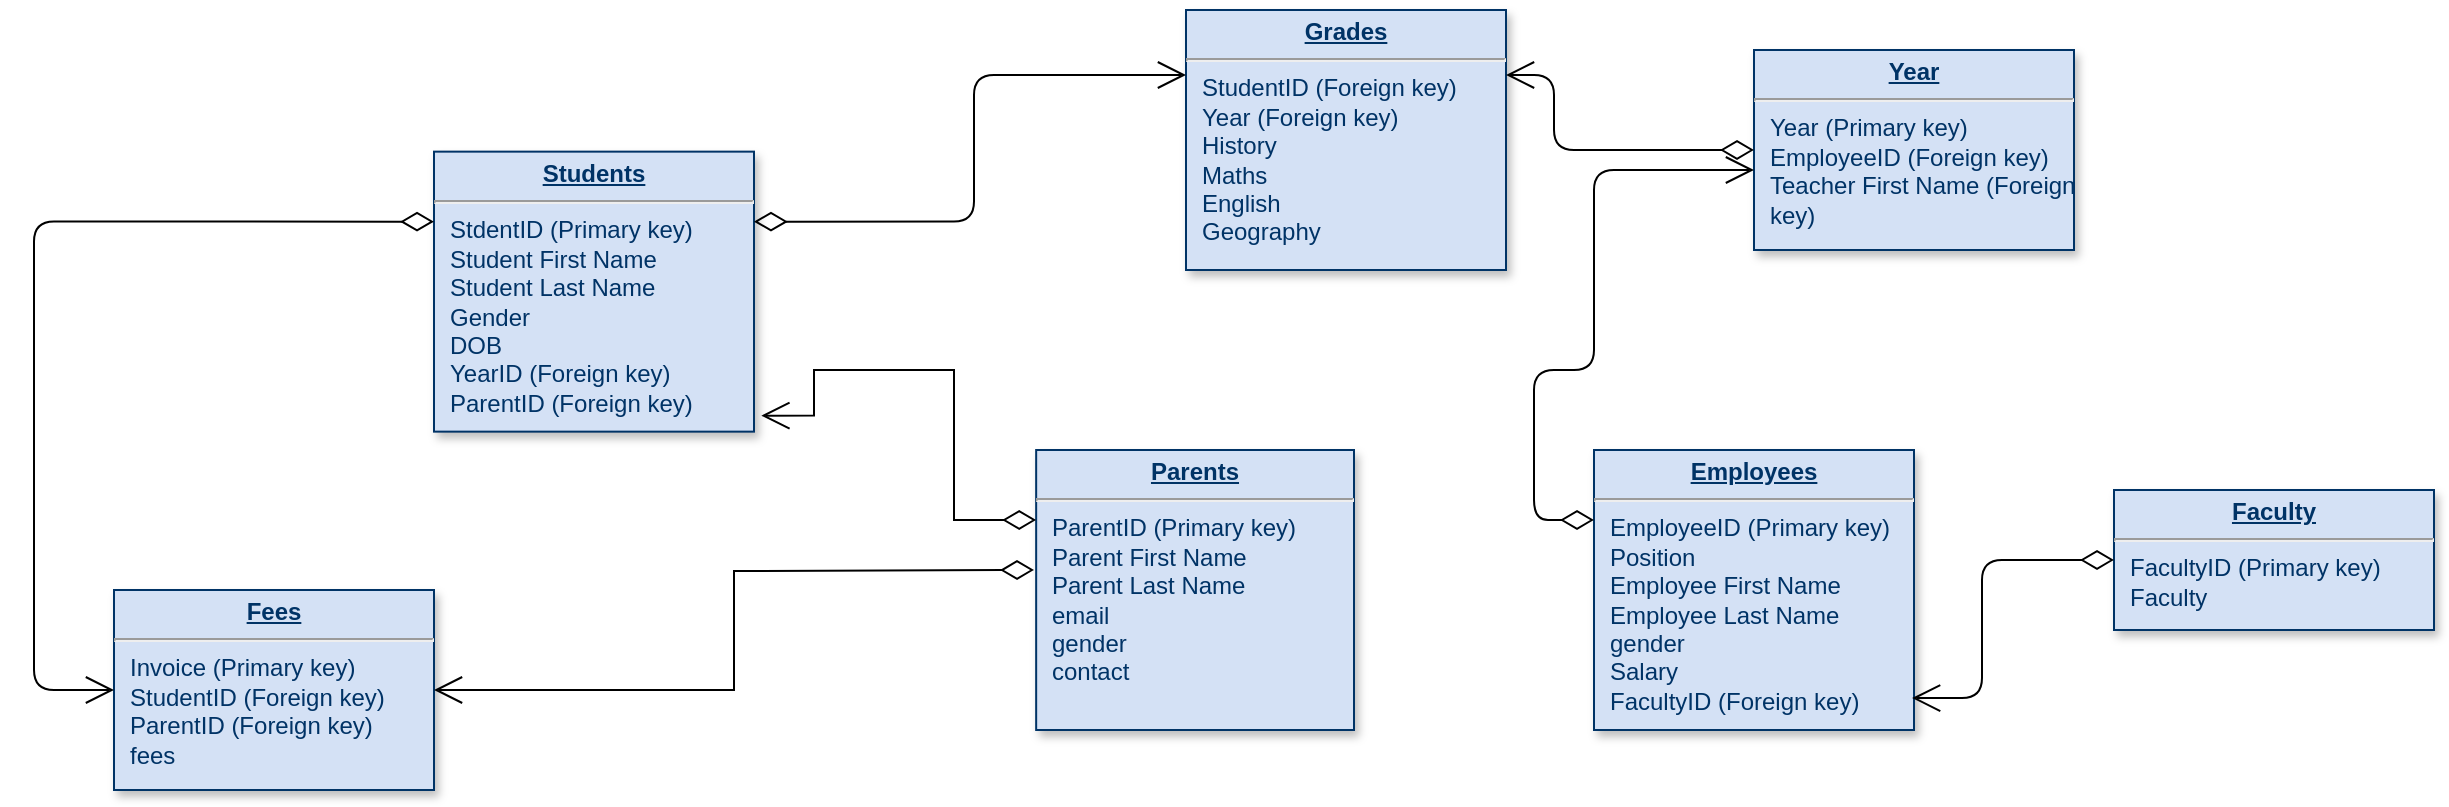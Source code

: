 <mxfile version="24.2.1" type="device">
  <diagram name="Page-1" id="efa7a0a1-bf9b-a30e-e6df-94a7791c09e9">
    <mxGraphModel dx="1754" dy="857" grid="1" gridSize="10" guides="1" tooltips="1" connect="1" arrows="1" fold="1" page="1" pageScale="1" pageWidth="826" pageHeight="1169" background="none" math="0" shadow="0">
      <root>
        <mxCell id="0" />
        <mxCell id="1" parent="0" />
        <mxCell id="19" value="&lt;p style=&quot;margin: 0px; margin-top: 4px; text-align: center; text-decoration: underline;&quot;&gt;&lt;b&gt;Students&lt;/b&gt;&lt;/p&gt;&lt;hr&gt;&lt;p style=&quot;margin: 0px; margin-left: 8px;&quot;&gt;StdentID (Primary key)&lt;/p&gt;&lt;p style=&quot;margin: 0px; margin-left: 8px;&quot;&gt;Student First Name&lt;/p&gt;&lt;p style=&quot;margin: 0px; margin-left: 8px;&quot;&gt;Student Last Name&lt;/p&gt;&lt;p style=&quot;margin: 0px; margin-left: 8px;&quot;&gt;Gender&lt;/p&gt;&lt;p style=&quot;margin: 0px; margin-left: 8px;&quot;&gt;DOB&lt;/p&gt;&lt;p style=&quot;margin: 0px; margin-left: 8px;&quot;&gt;YearID (Foreign key)&lt;/p&gt;&lt;p style=&quot;margin: 0px; margin-left: 8px;&quot;&gt;ParentID (Foreign key)&lt;/p&gt;&lt;p style=&quot;margin: 0px; margin-left: 8px;&quot;&gt;&lt;br&gt;&lt;/p&gt;" style="verticalAlign=top;align=left;overflow=fill;fontSize=12;fontFamily=Helvetica;html=1;strokeColor=#003366;shadow=1;fillColor=#D4E1F5;fontColor=#003366" parent="1" vertex="1">
          <mxGeometry x="420" y="459.82" width="160" height="140" as="geometry" />
        </mxCell>
        <mxCell id="20" value="&lt;p style=&quot;margin: 0px; margin-top: 4px; text-align: center; text-decoration: underline;&quot;&gt;&lt;b&gt;Fees&lt;/b&gt;&lt;/p&gt;&lt;hr&gt;&lt;p style=&quot;margin: 0px; margin-left: 8px;&quot;&gt;Invoice (Primary key)&lt;/p&gt;&lt;p style=&quot;margin: 0px; margin-left: 8px;&quot;&gt;StudentID (Foreign key)&lt;/p&gt;&lt;p style=&quot;margin: 0px; margin-left: 8px;&quot;&gt;ParentID (Foreign key)&lt;/p&gt;&lt;p style=&quot;margin: 0px; margin-left: 8px;&quot;&gt;fees&lt;/p&gt;" style="verticalAlign=top;align=left;overflow=fill;fontSize=12;fontFamily=Helvetica;html=1;strokeColor=#003366;shadow=1;fillColor=#D4E1F5;fontColor=#003366" parent="1" vertex="1">
          <mxGeometry x="260" y="679" width="160" height="100" as="geometry" />
        </mxCell>
        <mxCell id="22" value="&lt;p style=&quot;margin: 0px; margin-top: 4px; text-align: center; text-decoration: underline;&quot;&gt;&lt;b&gt;Employees&lt;/b&gt;&lt;/p&gt;&lt;hr&gt;&lt;p style=&quot;margin: 0px; margin-left: 8px;&quot;&gt;EmployeeID (Primary key)&lt;/p&gt;&lt;p style=&quot;margin: 0px; margin-left: 8px;&quot;&gt;Position&lt;/p&gt;&lt;p style=&quot;margin: 0px; margin-left: 8px;&quot;&gt;Employee First Name&lt;/p&gt;&lt;p style=&quot;margin: 0px; margin-left: 8px;&quot;&gt;Employee Last Name&lt;/p&gt;&lt;p style=&quot;margin: 0px; margin-left: 8px;&quot;&gt;gender&lt;/p&gt;&lt;p style=&quot;margin: 0px; margin-left: 8px;&quot;&gt;Salary&lt;/p&gt;&lt;p style=&quot;margin: 0px; margin-left: 8px;&quot;&gt;FacultyID (Foreign key)&lt;/p&gt;" style="verticalAlign=top;align=left;overflow=fill;fontSize=12;fontFamily=Helvetica;html=1;strokeColor=#003366;shadow=1;fillColor=#D4E1F5;fontColor=#003366" parent="1" vertex="1">
          <mxGeometry x="1000" y="609" width="160" height="140" as="geometry" />
        </mxCell>
        <mxCell id="23" value="&lt;p style=&quot;margin: 0px; margin-top: 4px; text-align: center; text-decoration: underline;&quot;&gt;&lt;b&gt;Parents&lt;/b&gt;&lt;/p&gt;&lt;hr&gt;&lt;p style=&quot;margin: 0px; margin-left: 8px;&quot;&gt;ParentID (Primary key)&lt;/p&gt;&lt;p style=&quot;margin: 0px; margin-left: 8px;&quot;&gt;Parent First Name&lt;/p&gt;&lt;p style=&quot;margin: 0px; margin-left: 8px;&quot;&gt;Parent Last Name&lt;/p&gt;&lt;p style=&quot;margin: 0px; margin-left: 8px;&quot;&gt;email&lt;/p&gt;&lt;p style=&quot;margin: 0px; margin-left: 8px;&quot;&gt;gender&lt;/p&gt;&lt;p style=&quot;margin: 0px; margin-left: 8px;&quot;&gt;contact&lt;/p&gt;" style="verticalAlign=top;align=left;overflow=fill;fontSize=12;fontFamily=Helvetica;html=1;strokeColor=#003366;shadow=1;fillColor=#D4E1F5;fontColor=#003366" parent="1" vertex="1">
          <mxGeometry x="721.08" y="609" width="158.92" height="140" as="geometry" />
        </mxCell>
        <mxCell id="24" value="&lt;p style=&quot;margin: 0px; margin-top: 4px; text-align: center; text-decoration: underline;&quot;&gt;&lt;b&gt;Faculty&lt;/b&gt;&lt;/p&gt;&lt;hr&gt;&lt;p style=&quot;margin: 0px; margin-left: 8px;&quot;&gt;FacultyID (Primary key)&lt;/p&gt;&lt;p style=&quot;margin: 0px; margin-left: 8px;&quot;&gt;Faculty&lt;/p&gt;" style="verticalAlign=top;align=left;overflow=fill;fontSize=12;fontFamily=Helvetica;html=1;strokeColor=#003366;shadow=1;fillColor=#D4E1F5;fontColor=#003366" parent="1" vertex="1">
          <mxGeometry x="1260" y="629" width="160" height="70" as="geometry" />
        </mxCell>
        <mxCell id="27" value="&lt;p style=&quot;margin: 0px; margin-top: 4px; text-align: center; text-decoration: underline;&quot;&gt;&lt;b&gt;Year&lt;/b&gt;&lt;/p&gt;&lt;hr&gt;&lt;p style=&quot;margin: 0px; margin-left: 8px;&quot;&gt;Year (Primary key)&lt;/p&gt;&lt;p style=&quot;margin: 0px; margin-left: 8px;&quot;&gt;EmployeeID (Foreign key)&lt;/p&gt;&lt;p style=&quot;margin: 0px; margin-left: 8px;&quot;&gt;Teacher First Name (Foreign&amp;nbsp;&lt;/p&gt;&lt;p style=&quot;margin: 0px; margin-left: 8px;&quot;&gt;key)&lt;/p&gt;&lt;p style=&quot;margin: 0px; margin-left: 8px;&quot;&gt;&lt;br&gt;&lt;/p&gt;" style="verticalAlign=top;align=left;overflow=fill;fontSize=12;fontFamily=Helvetica;html=1;strokeColor=#003366;shadow=1;fillColor=#D4E1F5;fontColor=#003366" parent="1" vertex="1">
          <mxGeometry x="1080" y="409" width="160" height="100" as="geometry" />
        </mxCell>
        <mxCell id="35" value="&lt;p style=&quot;margin: 0px; margin-top: 4px; text-align: center; text-decoration: underline;&quot;&gt;&lt;b&gt;Grades&lt;/b&gt;&lt;/p&gt;&lt;hr&gt;&lt;p style=&quot;margin: 0px; margin-left: 8px;&quot;&gt;StudentID (Foreign key)&lt;/p&gt;&lt;p style=&quot;margin: 0px; margin-left: 8px;&quot;&gt;Year (Foreign key)&lt;/p&gt;&lt;p style=&quot;margin: 0px; margin-left: 8px;&quot;&gt;History&amp;nbsp;&lt;/p&gt;&lt;p style=&quot;margin: 0px; margin-left: 8px;&quot;&gt;Maths&lt;/p&gt;&lt;p style=&quot;margin: 0px; margin-left: 8px;&quot;&gt;English&lt;/p&gt;&lt;p style=&quot;margin: 0px; margin-left: 8px;&quot;&gt;Geography&lt;/p&gt;&lt;p style=&quot;margin: 0px; margin-left: 8px;&quot;&gt;&lt;br&gt;&lt;/p&gt;" style="verticalAlign=top;align=left;overflow=fill;fontSize=12;fontFamily=Helvetica;html=1;strokeColor=#003366;shadow=1;fillColor=#D4E1F5;fontColor=#003366" parent="1" vertex="1">
          <mxGeometry x="796" y="389" width="160" height="130" as="geometry" />
        </mxCell>
        <mxCell id="45" value="" style="endArrow=open;endSize=12;startArrow=diamondThin;startSize=14;startFill=0;edgeStyle=orthogonalEdgeStyle;rounded=0;entryX=1.023;entryY=0.943;entryDx=0;entryDy=0;entryPerimeter=0;exitX=0;exitY=0.25;exitDx=0;exitDy=0;" parent="1" source="23" target="19" edge="1">
          <mxGeometry x="519.36" y="180" as="geometry">
            <mxPoint x="710" y="509" as="sourcePoint" />
            <mxPoint x="1090" y="778" as="targetPoint" />
            <Array as="points">
              <mxPoint x="680" y="644" />
              <mxPoint x="680" y="569" />
              <mxPoint x="610" y="569" />
              <mxPoint x="610" y="592" />
            </Array>
          </mxGeometry>
        </mxCell>
        <mxCell id="87" value="" style="endArrow=open;endSize=12;startArrow=diamondThin;startSize=14;startFill=0;edgeStyle=orthogonalEdgeStyle;exitX=0;exitY=0.25;exitDx=0;exitDy=0;entryX=0;entryY=0.5;entryDx=0;entryDy=0;" parent="1" source="19" target="20" edge="1">
          <mxGeometry x="519.36" y="200" as="geometry">
            <mxPoint x="649.36" y="569" as="sourcePoint" />
            <mxPoint x="809.36" y="569" as="targetPoint" />
            <Array as="points">
              <mxPoint x="220" y="495" />
              <mxPoint x="220" y="729" />
            </Array>
          </mxGeometry>
        </mxCell>
        <mxCell id="lRVJrSZcrnNkYnqNs3VI-115" value="" style="endArrow=open;endSize=12;startArrow=diamondThin;startSize=14;startFill=0;edgeStyle=orthogonalEdgeStyle;rounded=0;entryX=1;entryY=0.5;entryDx=0;entryDy=0;" parent="1" target="20" edge="1">
          <mxGeometry x="519.36" y="180" as="geometry">
            <mxPoint x="720" y="669" as="sourcePoint" />
            <mxPoint x="520" y="679" as="targetPoint" />
          </mxGeometry>
        </mxCell>
        <mxCell id="lRVJrSZcrnNkYnqNs3VI-117" value="" style="endArrow=open;endSize=12;startArrow=diamondThin;startSize=14;startFill=0;edgeStyle=orthogonalEdgeStyle;exitX=1;exitY=0.25;exitDx=0;exitDy=0;entryX=0;entryY=0.25;entryDx=0;entryDy=0;" parent="1" source="19" target="35" edge="1">
          <mxGeometry x="519.36" y="200" as="geometry">
            <mxPoint x="650" y="429" as="sourcePoint" />
            <mxPoint x="490" y="663" as="targetPoint" />
            <Array as="points">
              <mxPoint x="690" y="495" />
              <mxPoint x="690" y="422" />
            </Array>
          </mxGeometry>
        </mxCell>
        <mxCell id="lRVJrSZcrnNkYnqNs3VI-120" value="" style="endArrow=open;endSize=12;startArrow=diamondThin;startSize=14;startFill=0;edgeStyle=orthogonalEdgeStyle;exitX=0;exitY=0.5;exitDx=0;exitDy=0;entryX=1;entryY=0.25;entryDx=0;entryDy=0;" parent="1" source="27" target="35" edge="1">
          <mxGeometry x="519.36" y="200" as="geometry">
            <mxPoint x="1080" y="612" as="sourcePoint" />
            <mxPoint x="1296" y="539" as="targetPoint" />
            <Array as="points">
              <mxPoint x="980" y="459" />
              <mxPoint x="980" y="421" />
            </Array>
          </mxGeometry>
        </mxCell>
        <mxCell id="lRVJrSZcrnNkYnqNs3VI-122" value="" style="endArrow=open;endSize=12;startArrow=diamondThin;startSize=14;startFill=0;edgeStyle=orthogonalEdgeStyle;exitX=0;exitY=0.25;exitDx=0;exitDy=0;" parent="1" source="22" edge="1">
          <mxGeometry x="519.36" y="200" as="geometry">
            <mxPoint x="1044" y="557" as="sourcePoint" />
            <mxPoint x="1080" y="469" as="targetPoint" />
            <Array as="points">
              <mxPoint x="970" y="644" />
              <mxPoint x="970" y="569" />
              <mxPoint x="1000" y="569" />
              <mxPoint x="1000" y="469" />
            </Array>
          </mxGeometry>
        </mxCell>
        <mxCell id="lRVJrSZcrnNkYnqNs3VI-124" value="" style="endArrow=open;endSize=12;startArrow=diamondThin;startSize=14;startFill=0;edgeStyle=orthogonalEdgeStyle;exitX=0;exitY=0.5;exitDx=0;exitDy=0;entryX=0.994;entryY=0.886;entryDx=0;entryDy=0;entryPerimeter=0;" parent="1" source="24" target="22" edge="1">
          <mxGeometry x="519.36" y="200" as="geometry">
            <mxPoint x="1294" y="807" as="sourcePoint" />
            <mxPoint x="1170" y="770" as="targetPoint" />
            <Array as="points">
              <mxPoint x="1194" y="664" />
              <mxPoint x="1194" y="733" />
            </Array>
          </mxGeometry>
        </mxCell>
      </root>
    </mxGraphModel>
  </diagram>
</mxfile>
